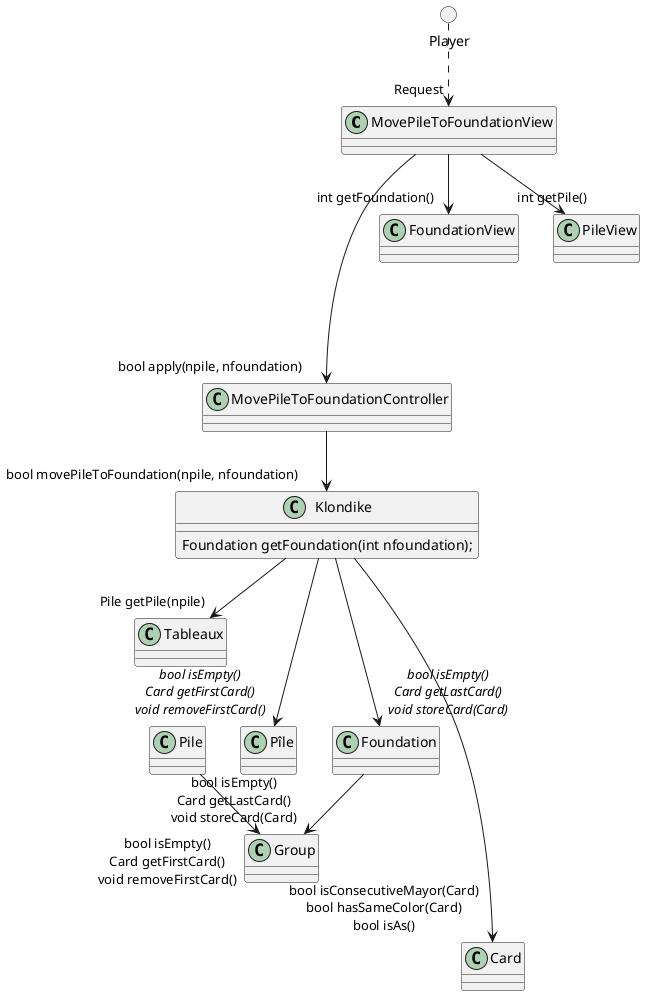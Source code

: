 @startuml
class MovePileToFoundationView
class MovePileToFoundationController
class Klondike
circle Player

Player ..> "Request" MovePileToFoundationView

MovePileToFoundationView --> "int getFoundation()" FoundationView
MovePileToFoundationView --> "int getPile()" PileView

MovePileToFoundationView ----> "bool apply(npile, nfoundation)" MovePileToFoundationController

MovePileToFoundationController --> "bool movePileToFoundation(npile, nfoundation)" Klondike

class Klondike {
   Foundation getFoundation(int nfoundation);
}

Klondike --> "Pile getPile(npile)" Tableaux

Klondike ---> "//bool isEmpty()//\n//Card getFirstCard()//\n//void removeFirstCard()//" Pîle
Klondike ---> "//bool isEmpty()//\n//Card getLastCard()//\n//void storeCard(Card)//" Foundation

Pile --> "bool isEmpty()\nCard getFirstCard()\nvoid removeFirstCard()" Group
Foundation --> "bool isEmpty()\nCard getLastCard()\nvoid storeCard(Card)" Group

Klondike -----> "bool isConsecutiveMayor(Card)\nbool hasSameColor(Card)\nbool isAs()" Card

@enduml